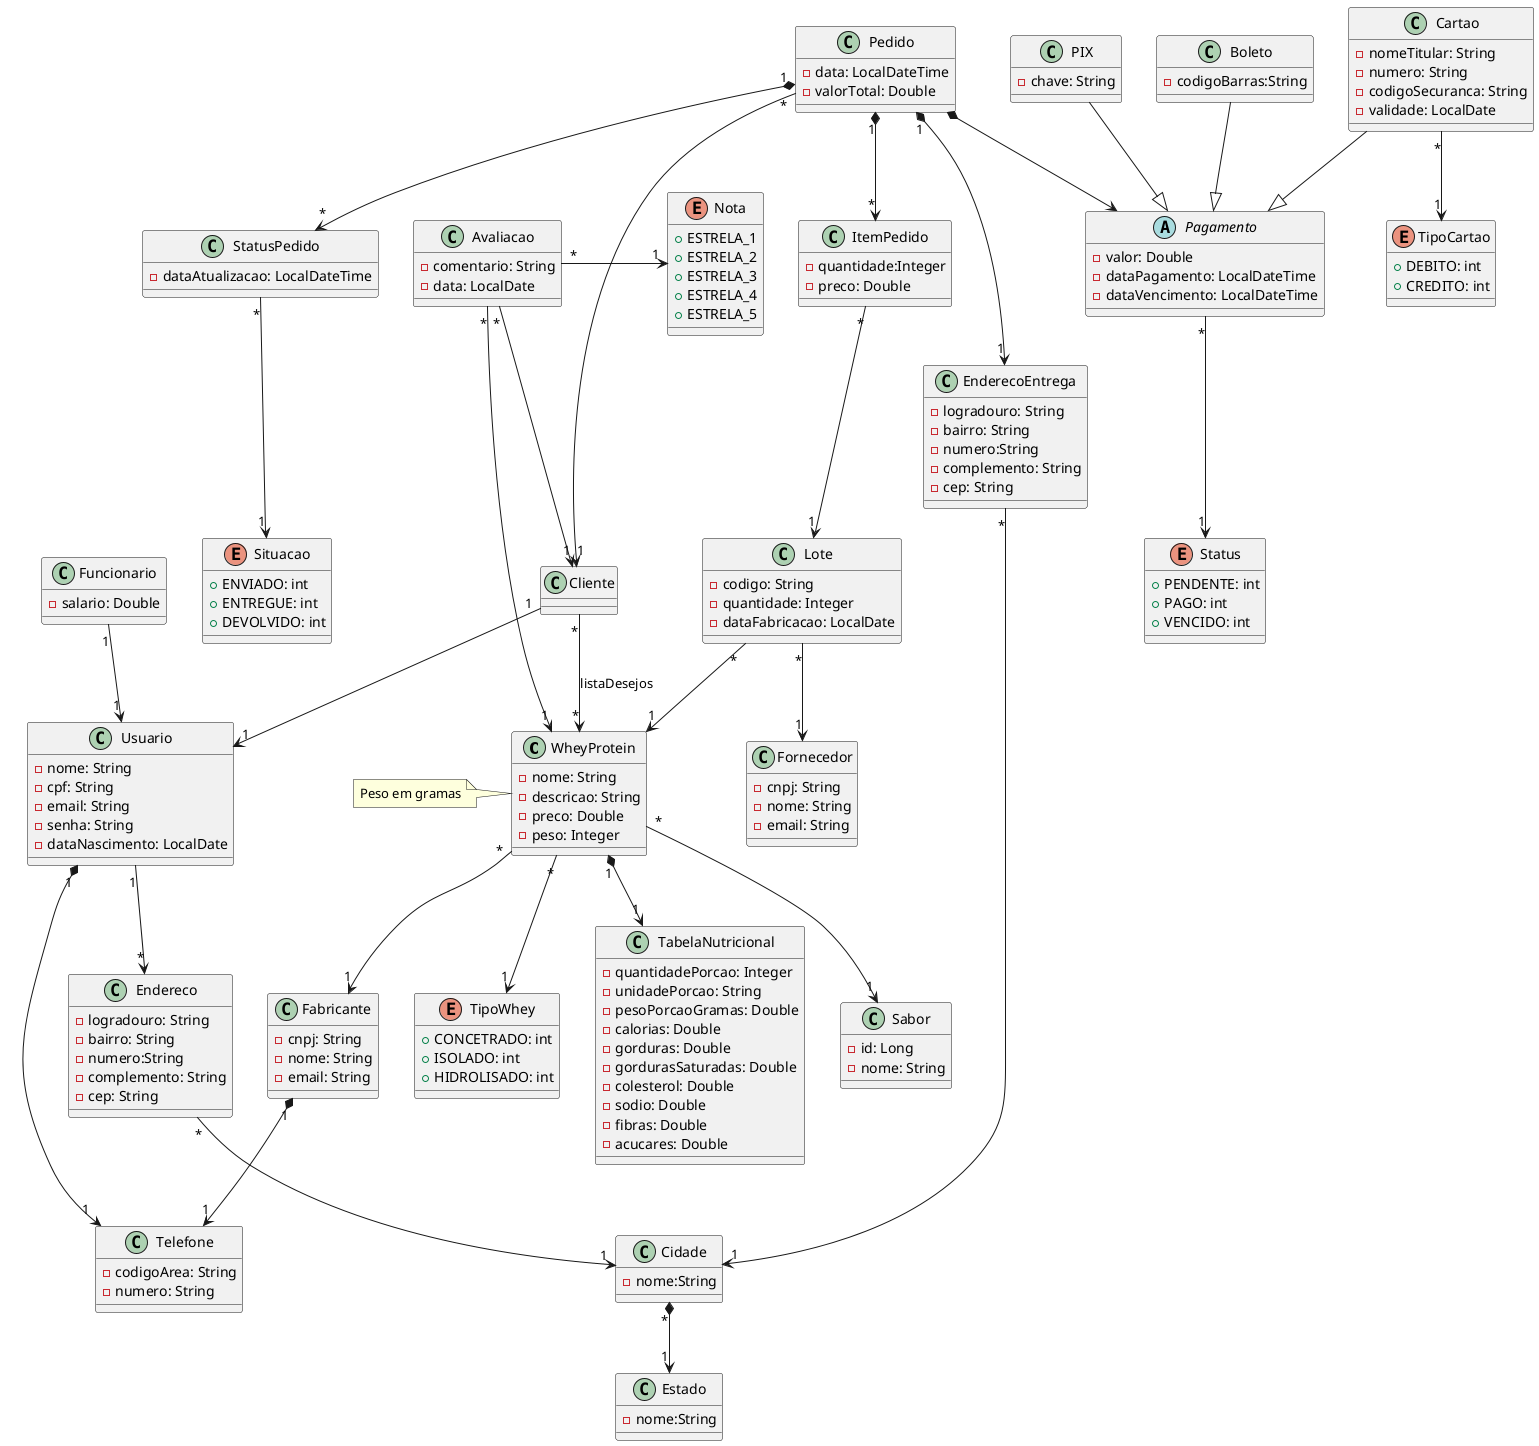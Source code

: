 @startuml diagram



class WheyProtein{
    - nome: String
    - descricao: String
    - preco: Double
    - peso: Integer
}


class Lote{
    - codigo: String 
    - quantidade: Integer
    - dataFabricacao: LocalDate
}

class Fabricante{
    -cnpj: String
    -nome: String
    -email: String
}

class Fornecedor{
    -cnpj: String
    -nome: String
    -email: String
}



class Sabor{
    - id: Long 
    - nome: String
}

enum TipoWhey{
    + CONCETRADO: int
    + ISOLADO: int
    + HIDROLISADO: int
}

class TabelaNutricional{
    - quantidadePorcao: Integer
    - unidadePorcao: String
    - pesoPorcaoGramas: Double
    - calorias: Double
    - gorduras: Double
    - gordurasSaturadas: Double
    - colesterol: Double
    - sodio: Double
    - fibras: Double
    - acucares: Double

}

class Cliente{

}

class Usuario{
    - nome: String
    - cpf: String
    - email: String
    - senha: String
    - dataNascimento: LocalDate
}

class Funcionario{
    - salario: Double
}



class Telefone{
    - codigoArea: String
    - numero: String
}

class Pedido{
    - data: LocalDateTime
    - valorTotal: Double
}

Pedido "1" *--> "*" StatusPedido
StatusPedido "*" --> "1" Situacao

class StatusPedido{
    - dataAtualizacao: LocalDateTime
}

enum Situacao{
    +ENVIADO: int
    +ENTREGUE: int
    +DEVOLVIDO: int
}

class ItemPedido{
    - quantidade:Integer
    - preco: Double
}

class Avaliacao{
    - comentario: String
    - data: LocalDate
}

enum Nota{
    + ESTRELA_1
    + ESTRELA_2
    + ESTRELA_3
    + ESTRELA_4
    + ESTRELA_5
}

class Endereco{
    -logradouro: String
    -bairro: String
    -numero:String
    -complemento: String
    -cep: String
}

class EnderecoEntrega{
    -logradouro: String
    -bairro: String
    -numero:String
    -complemento: String
    -cep: String
}

class Cidade{
    -nome:String
}

class Estado{
    -nome:String
}

abstract Pagamento{
    - valor: Double
    - dataPagamento: LocalDateTime
     -dataVencimento: LocalDateTime
}

enum Status{
    + PENDENTE: int
    + PAGO: int
    + VENCIDO: int
}

class PIX{
   -chave: String
}

class Boleto{
    -codigoBarras:String
}

class Cartao{
    - nomeTitular: String
    - numero: String
    - codigoSecuranca: String
    - validade: LocalDate
}

enum TipoCartao{
    + DEBITO: int
    + CREDITO: int
}

Pedido *--> Pagamento
Pagamento "*" -down-> "1" Status
Cartao "*" --> "1" TipoCartao
PIX --|> Pagamento
Boleto --|> Pagamento
Cartao --|> Pagamento

Pedido "1" *--> "*"ItemPedido
ItemPedido "*" --> "1" Lote
' Não faz sentido Cliente ter Pedido , se não teria que inserir pedido em cliente
Pedido  "*" --> "1" Cliente  
Pedido "1" *--> "1" EnderecoEntrega

Cidade "*" *--> "1" Estado
Endereco "*" --> "1" Cidade
EnderecoEntrega "*" --> "1" Cidade

' Se a modelagem fosse de 1 para 1 , eu teria produtos únicos
WheyProtein "*" --> "1" Sabor 
WheyProtein "*" --> "1" TipoWhey
WheyProtein "1" *--> "1" TabelaNutricional


WheyProtein "*"--> "1" Fabricante
Lote "*" --> "1" WheyProtein
Lote"*" --> "1" Fornecedor

Cliente "*" --> "*" WheyProtein : listaDesejos
Usuario "1" --> "*" Endereco
Usuario "1" *--> "1" Telefone

Cliente "1"--> "1" Usuario
Funcionario "1" --> "1" Usuario
Fabricante "1" *--> "1" Telefone


Avaliacao "*" --> "1" Cliente
Avaliacao "*" --> "1" WheyProtein
Avaliacao "*" -right-> "1" Nota

' Anotações
note left of WheyProtein: Peso em gramas

